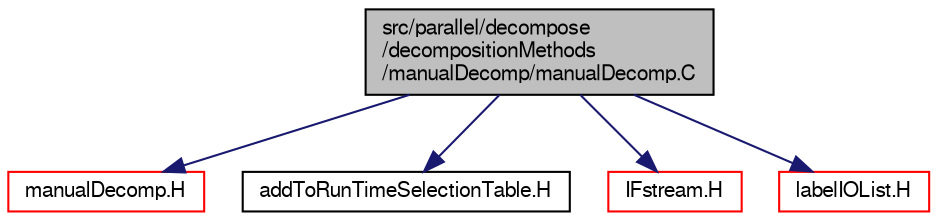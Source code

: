 digraph "src/parallel/decompose/decompositionMethods/manualDecomp/manualDecomp.C"
{
  bgcolor="transparent";
  edge [fontname="FreeSans",fontsize="10",labelfontname="FreeSans",labelfontsize="10"];
  node [fontname="FreeSans",fontsize="10",shape=record];
  Node0 [label="src/parallel/decompose\l/decompositionMethods\l/manualDecomp/manualDecomp.C",height=0.2,width=0.4,color="black", fillcolor="grey75", style="filled", fontcolor="black"];
  Node0 -> Node1 [color="midnightblue",fontsize="10",style="solid",fontname="FreeSans"];
  Node1 [label="manualDecomp.H",height=0.2,width=0.4,color="red",URL="$a13007.html"];
  Node0 -> Node224 [color="midnightblue",fontsize="10",style="solid",fontname="FreeSans"];
  Node224 [label="addToRunTimeSelectionTable.H",height=0.2,width=0.4,color="black",URL="$a09263.html",tooltip="Macros for easy insertion into run-time selection tables. "];
  Node0 -> Node225 [color="midnightblue",fontsize="10",style="solid",fontname="FreeSans"];
  Node225 [label="IFstream.H",height=0.2,width=0.4,color="red",URL="$a09059.html"];
  Node0 -> Node182 [color="midnightblue",fontsize="10",style="solid",fontname="FreeSans"];
  Node182 [label="labelIOList.H",height=0.2,width=0.4,color="red",URL="$a12377.html"];
}
